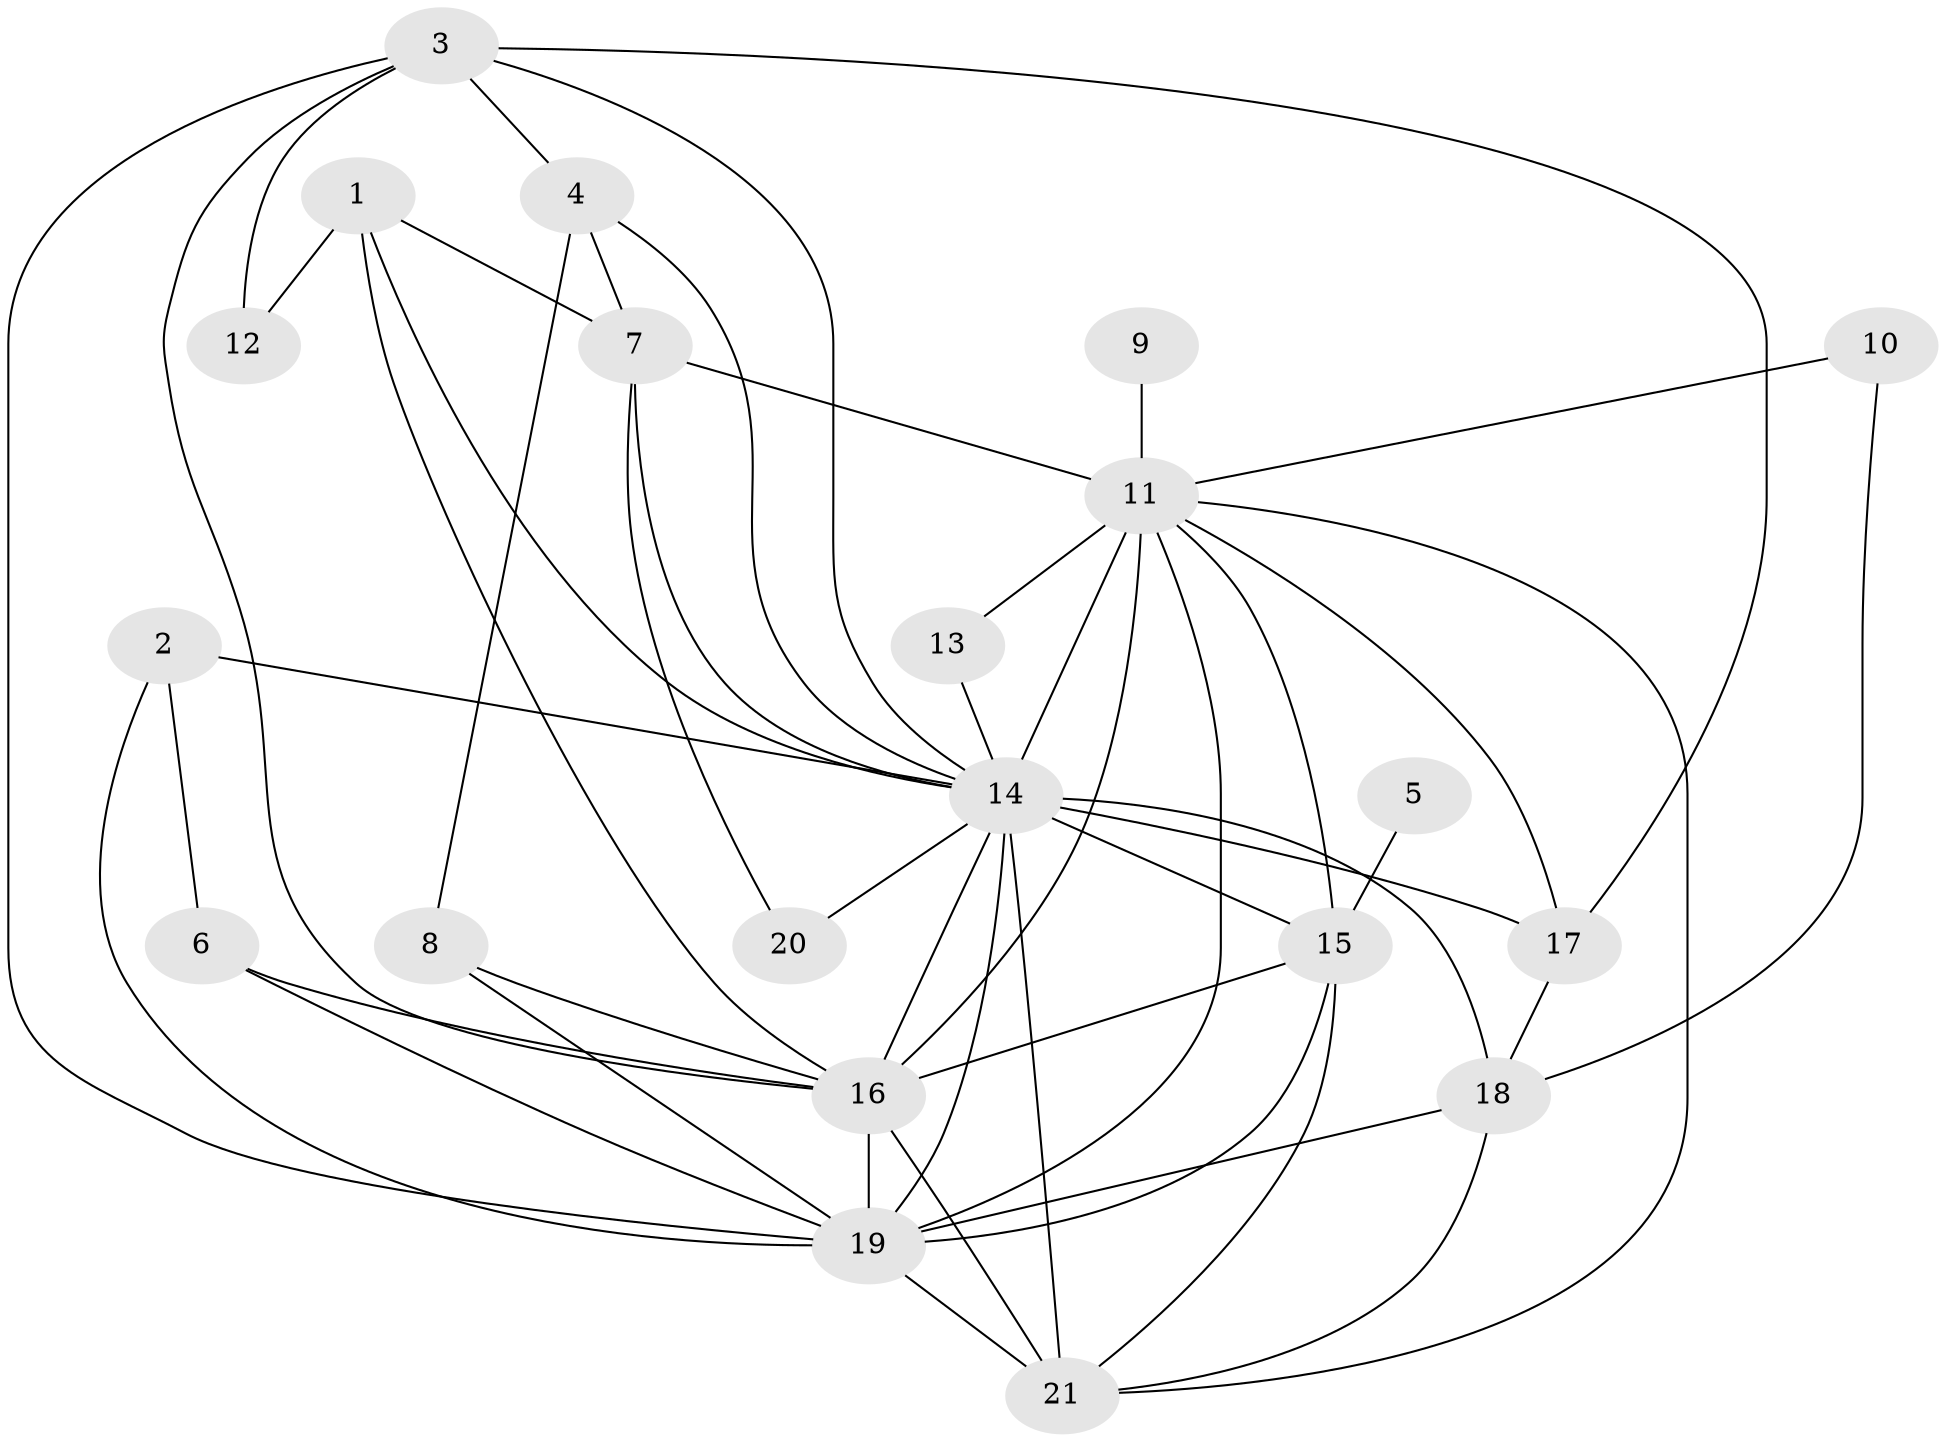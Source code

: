 // original degree distribution, {14: 0.0392156862745098, 13: 0.0392156862745098, 17: 0.058823529411764705, 12: 0.0392156862745098, 15: 0.0196078431372549, 6: 0.0392156862745098, 4: 0.09803921568627451, 2: 0.47058823529411764, 3: 0.19607843137254902}
// Generated by graph-tools (version 1.1) at 2025/36/03/04/25 23:36:31]
// undirected, 21 vertices, 51 edges
graph export_dot {
  node [color=gray90,style=filled];
  1;
  2;
  3;
  4;
  5;
  6;
  7;
  8;
  9;
  10;
  11;
  12;
  13;
  14;
  15;
  16;
  17;
  18;
  19;
  20;
  21;
  1 -- 7 [weight=1.0];
  1 -- 12 [weight=2.0];
  1 -- 14 [weight=1.0];
  1 -- 16 [weight=1.0];
  2 -- 6 [weight=1.0];
  2 -- 14 [weight=1.0];
  2 -- 19 [weight=1.0];
  3 -- 4 [weight=1.0];
  3 -- 12 [weight=1.0];
  3 -- 14 [weight=1.0];
  3 -- 16 [weight=1.0];
  3 -- 17 [weight=1.0];
  3 -- 19 [weight=1.0];
  4 -- 7 [weight=1.0];
  4 -- 8 [weight=1.0];
  4 -- 14 [weight=1.0];
  5 -- 15 [weight=1.0];
  6 -- 16 [weight=1.0];
  6 -- 19 [weight=1.0];
  7 -- 11 [weight=1.0];
  7 -- 14 [weight=2.0];
  7 -- 20 [weight=1.0];
  8 -- 16 [weight=1.0];
  8 -- 19 [weight=1.0];
  9 -- 11 [weight=3.0];
  10 -- 11 [weight=1.0];
  10 -- 18 [weight=1.0];
  11 -- 13 [weight=3.0];
  11 -- 14 [weight=10.0];
  11 -- 15 [weight=4.0];
  11 -- 16 [weight=3.0];
  11 -- 17 [weight=1.0];
  11 -- 19 [weight=4.0];
  11 -- 21 [weight=3.0];
  13 -- 14 [weight=1.0];
  14 -- 15 [weight=3.0];
  14 -- 16 [weight=5.0];
  14 -- 17 [weight=1.0];
  14 -- 18 [weight=1.0];
  14 -- 19 [weight=4.0];
  14 -- 20 [weight=2.0];
  14 -- 21 [weight=3.0];
  15 -- 16 [weight=3.0];
  15 -- 19 [weight=1.0];
  15 -- 21 [weight=1.0];
  16 -- 19 [weight=1.0];
  16 -- 21 [weight=2.0];
  17 -- 18 [weight=1.0];
  18 -- 19 [weight=1.0];
  18 -- 21 [weight=2.0];
  19 -- 21 [weight=2.0];
}
